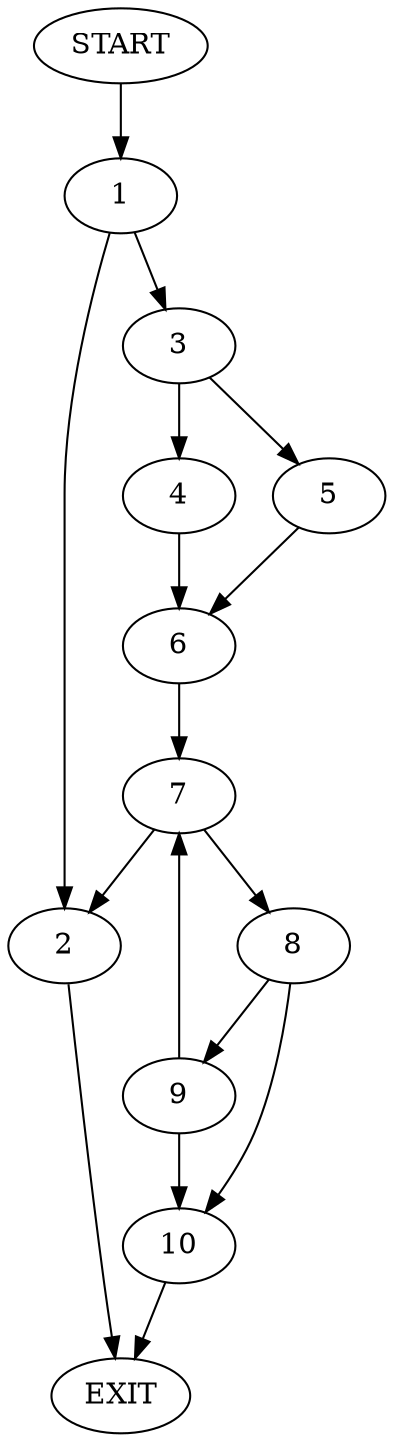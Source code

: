 digraph {
0 [label="START"]
11 [label="EXIT"]
0 -> 1
1 -> 2
1 -> 3
2 -> 11
3 -> 4
3 -> 5
5 -> 6
4 -> 6
6 -> 7
7 -> 8
7 -> 2
8 -> 9
8 -> 10
9 -> 10
9 -> 7
10 -> 11
}
